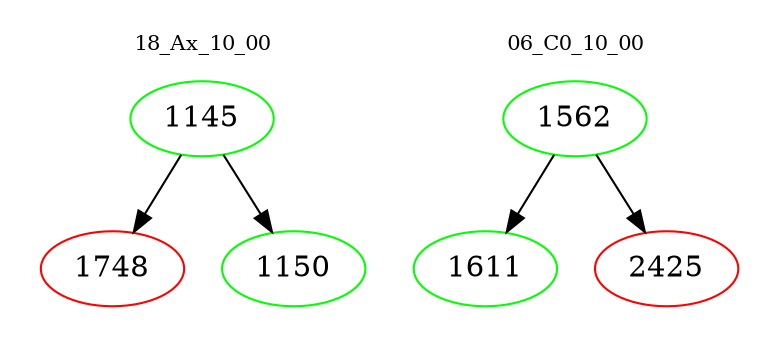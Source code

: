 digraph{
subgraph cluster_0 {
color = white
label = "18_Ax_10_00";
fontsize=10;
T0_1145 [label="1145", color="green"]
T0_1145 -> T0_1748 [color="black"]
T0_1748 [label="1748", color="red"]
T0_1145 -> T0_1150 [color="black"]
T0_1150 [label="1150", color="green"]
}
subgraph cluster_1 {
color = white
label = "06_C0_10_00";
fontsize=10;
T1_1562 [label="1562", color="green"]
T1_1562 -> T1_1611 [color="black"]
T1_1611 [label="1611", color="green"]
T1_1562 -> T1_2425 [color="black"]
T1_2425 [label="2425", color="red"]
}
}

